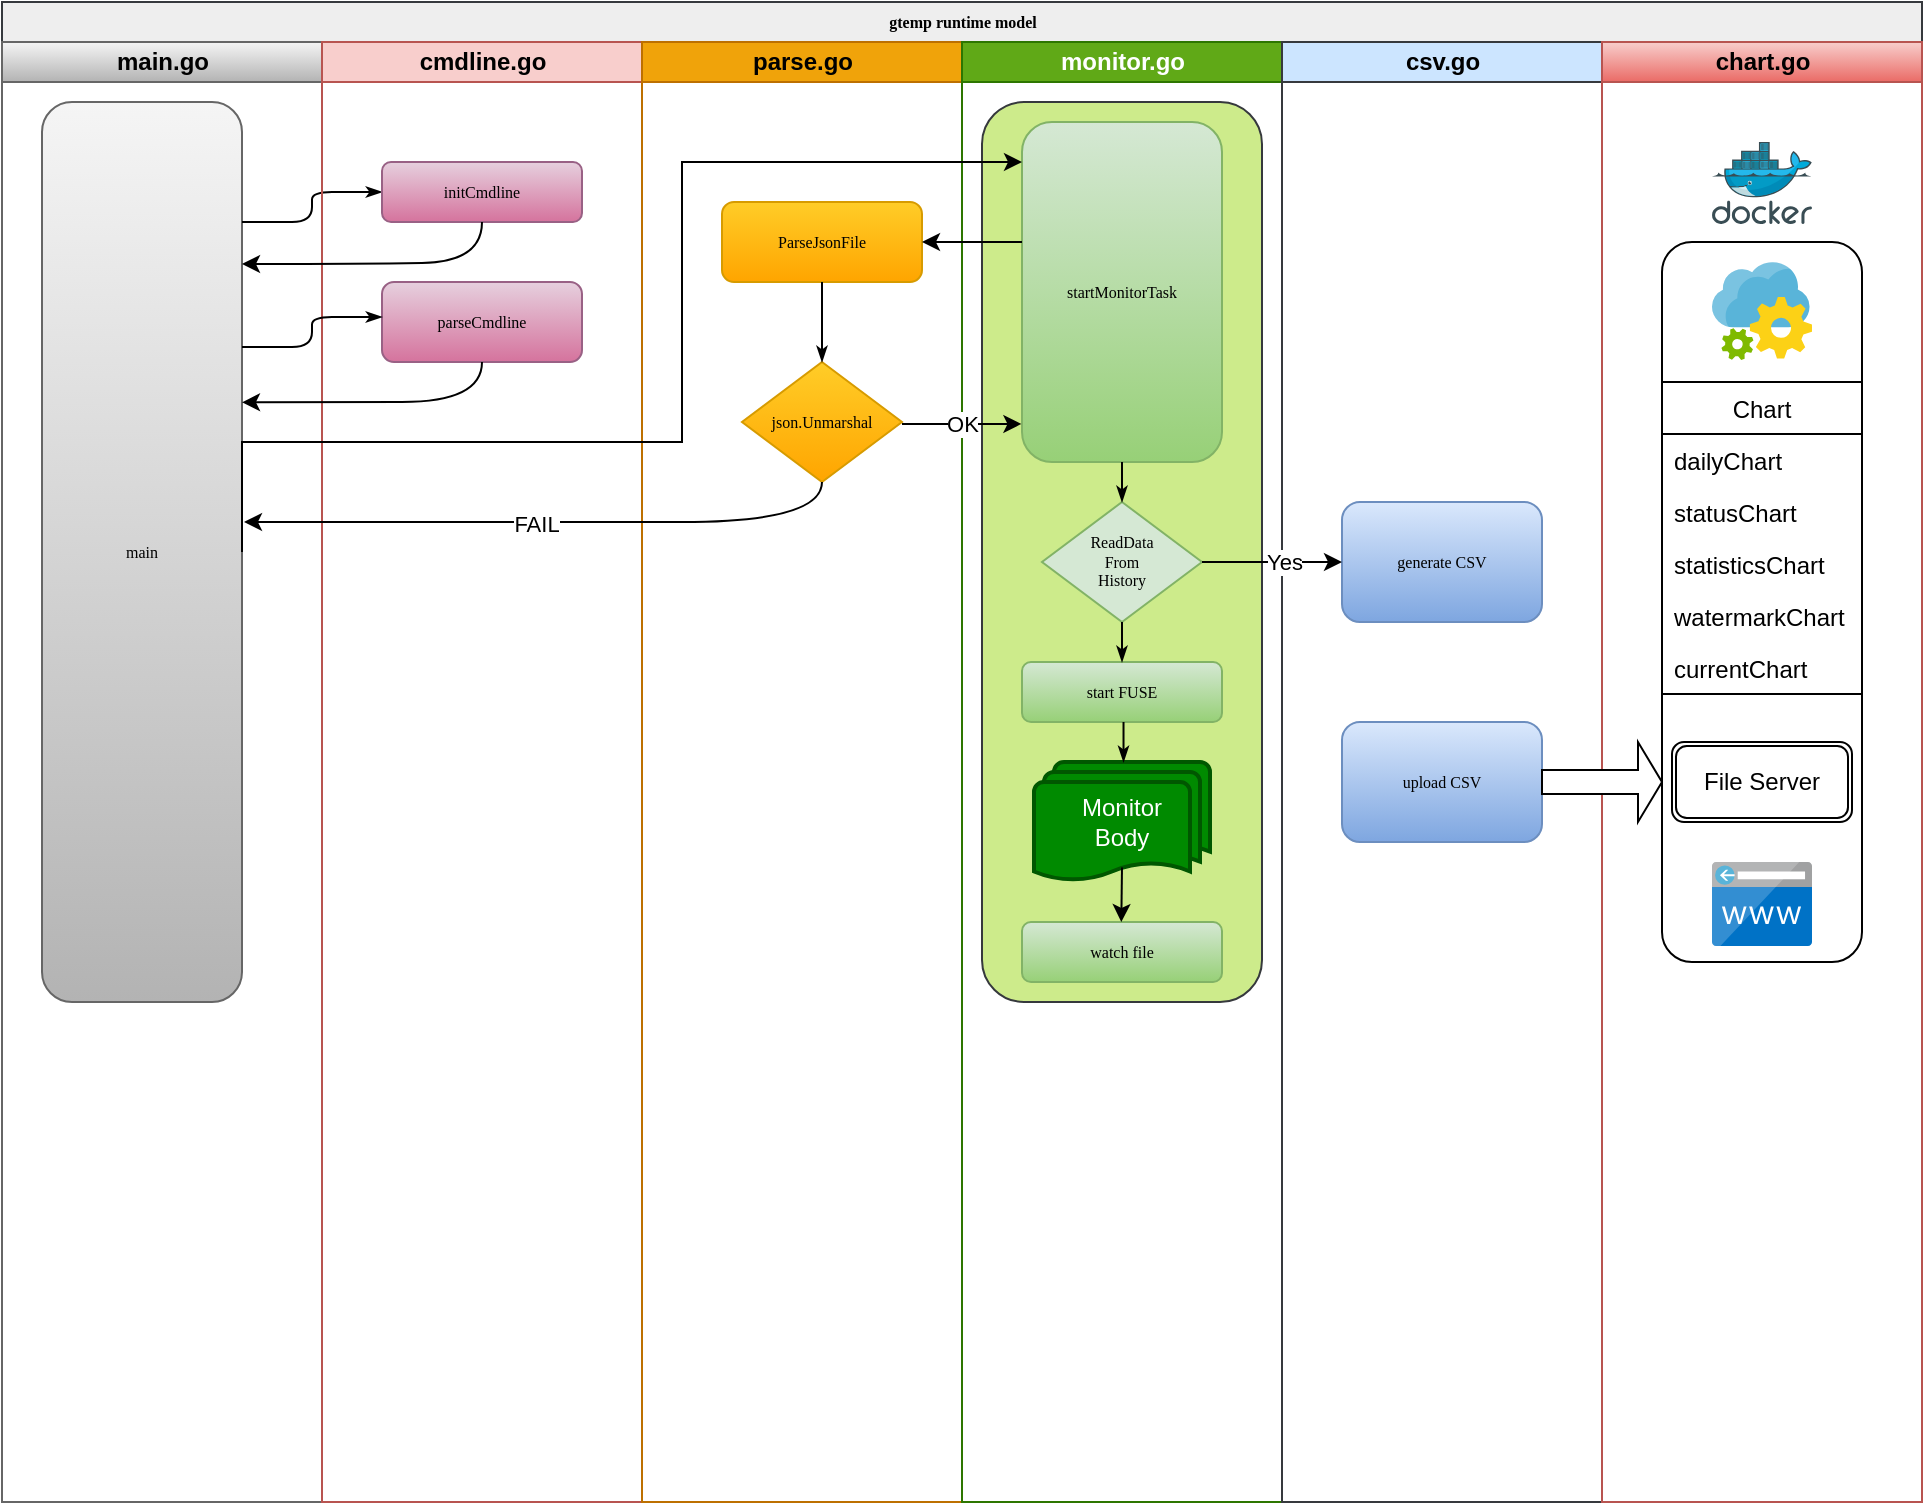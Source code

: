 <mxfile version="14.6.13" type="github">
  <diagram name="Page-1" id="74e2e168-ea6b-b213-b513-2b3c1d86103e">
    <mxGraphModel dx="1125" dy="737" grid="1" gridSize="10" guides="1" tooltips="1" connect="1" arrows="1" fold="1" page="1" pageScale="1" pageWidth="1100" pageHeight="850" background="#ffffff" math="0" shadow="0">
      <root>
        <mxCell id="0" />
        <mxCell id="1" parent="0" />
        <mxCell id="77e6c97f196da883-1" value="gtemp runtime model" style="swimlane;html=1;childLayout=stackLayout;startSize=20;rounded=0;shadow=0;labelBackgroundColor=none;strokeWidth=1;fontFamily=Verdana;fontSize=8;align=center;fillColor=#eeeeee;strokeColor=#36393d;" parent="1" vertex="1">
          <mxGeometry x="70" y="40" width="960" height="750" as="geometry" />
        </mxCell>
        <mxCell id="77e6c97f196da883-2" value="main.go" style="swimlane;html=1;startSize=20;fillColor=#f5f5f5;strokeColor=#666666;gradientColor=#b3b3b3;" parent="77e6c97f196da883-1" vertex="1">
          <mxGeometry y="20" width="160" height="730" as="geometry" />
        </mxCell>
        <mxCell id="77e6c97f196da883-8" value="main" style="rounded=1;whiteSpace=wrap;html=1;shadow=0;labelBackgroundColor=none;strokeWidth=1;fontFamily=Verdana;fontSize=8;align=center;gradientColor=#b3b3b3;fillColor=#f5f5f5;strokeColor=#666666;" parent="77e6c97f196da883-2" vertex="1">
          <mxGeometry x="20" y="30" width="100" height="450" as="geometry" />
        </mxCell>
        <mxCell id="77e6c97f196da883-26" style="edgeStyle=orthogonalEdgeStyle;rounded=1;html=1;labelBackgroundColor=none;startArrow=none;startFill=0;startSize=5;endArrow=classicThin;endFill=1;endSize=5;jettySize=auto;orthogonalLoop=1;strokeWidth=1;fontFamily=Verdana;fontSize=8" parent="77e6c97f196da883-1" source="77e6c97f196da883-8" target="77e6c97f196da883-11" edge="1">
          <mxGeometry relative="1" as="geometry">
            <Array as="points">
              <mxPoint x="155" y="110" />
              <mxPoint x="155" y="95" />
            </Array>
          </mxGeometry>
        </mxCell>
        <mxCell id="77e6c97f196da883-3" value="cmdline.go" style="swimlane;html=1;startSize=20;fillColor=#f8cecc;strokeColor=#b85450;" parent="77e6c97f196da883-1" vertex="1">
          <mxGeometry x="160" y="20" width="160" height="730" as="geometry" />
        </mxCell>
        <mxCell id="77e6c97f196da883-11" value="initCmdline" style="rounded=1;whiteSpace=wrap;html=1;shadow=0;labelBackgroundColor=none;strokeWidth=1;fontFamily=Verdana;fontSize=8;align=center;gradientColor=#d5739d;fillColor=#e6d0de;strokeColor=#996185;" parent="77e6c97f196da883-3" vertex="1">
          <mxGeometry x="30" y="60" width="100" height="30" as="geometry" />
        </mxCell>
        <mxCell id="77e6c97f196da883-9" value="parseCmdline" style="rounded=1;whiteSpace=wrap;html=1;shadow=0;labelBackgroundColor=none;strokeWidth=1;fontFamily=Verdana;fontSize=8;align=center;gradientColor=#d5739d;fillColor=#e6d0de;strokeColor=#996185;" parent="77e6c97f196da883-3" vertex="1">
          <mxGeometry x="30" y="120" width="100" height="40" as="geometry" />
        </mxCell>
        <mxCell id="kjgNTBvih_HCsuaC795Q-34" value="" style="curved=1;endArrow=classic;html=1;exitX=0.5;exitY=1;exitDx=0;exitDy=0;entryX=1;entryY=0.157;entryDx=0;entryDy=0;entryPerimeter=0;" edge="1" parent="77e6c97f196da883-3">
          <mxGeometry width="50" height="50" relative="1" as="geometry">
            <mxPoint x="80" y="160.0" as="sourcePoint" />
            <mxPoint x="-40" y="180.155" as="targetPoint" />
            <Array as="points">
              <mxPoint x="80" y="180" />
              <mxPoint y="180" />
            </Array>
          </mxGeometry>
        </mxCell>
        <mxCell id="77e6c97f196da883-4" value="parse.go" style="swimlane;html=1;startSize=20;fillColor=#f0a30a;strokeColor=#BD7000;fontColor=#000000;" parent="77e6c97f196da883-1" vertex="1">
          <mxGeometry x="320" y="20" width="160" height="730" as="geometry" />
        </mxCell>
        <mxCell id="77e6c97f196da883-12" value="ParseJsonFile" style="rounded=1;whiteSpace=wrap;html=1;shadow=0;labelBackgroundColor=none;strokeWidth=1;fontFamily=Verdana;fontSize=8;align=center;gradientColor=#ffa500;fillColor=#ffcd28;strokeColor=#d79b00;" parent="77e6c97f196da883-4" vertex="1">
          <mxGeometry x="40" y="80" width="100" height="40" as="geometry" />
        </mxCell>
        <mxCell id="77e6c97f196da883-13" value="json.Unmarshal" style="rhombus;whiteSpace=wrap;html=1;rounded=0;shadow=0;labelBackgroundColor=none;strokeWidth=1;fontFamily=Verdana;fontSize=8;align=center;gradientColor=#ffa500;fillColor=#ffcd28;strokeColor=#d79b00;" parent="77e6c97f196da883-4" vertex="1">
          <mxGeometry x="50" y="160" width="80" height="60" as="geometry" />
        </mxCell>
        <mxCell id="77e6c97f196da883-29" style="edgeStyle=orthogonalEdgeStyle;rounded=1;html=1;labelBackgroundColor=none;startArrow=none;startFill=0;startSize=5;endArrow=classicThin;endFill=1;endSize=5;jettySize=auto;orthogonalLoop=1;strokeWidth=1;fontFamily=Verdana;fontSize=8" parent="77e6c97f196da883-4" source="77e6c97f196da883-12" target="77e6c97f196da883-13" edge="1">
          <mxGeometry relative="1" as="geometry" />
        </mxCell>
        <mxCell id="77e6c97f196da883-5" value="monitor.go" style="swimlane;html=1;startSize=20;fillColor=#60a917;strokeColor=#2D7600;fontColor=#ffffff;" parent="77e6c97f196da883-1" vertex="1">
          <mxGeometry x="480" y="20" width="160" height="730" as="geometry" />
        </mxCell>
        <mxCell id="kjgNTBvih_HCsuaC795Q-56" value="" style="rounded=1;whiteSpace=wrap;html=1;fillColor=#cdeb8b;strokeColor=#36393d;" vertex="1" parent="77e6c97f196da883-5">
          <mxGeometry x="10" y="30" width="140" height="450" as="geometry" />
        </mxCell>
        <mxCell id="77e6c97f196da883-15" value="startMonitorTask" style="rounded=1;whiteSpace=wrap;html=1;shadow=0;labelBackgroundColor=none;strokeWidth=1;fontFamily=Verdana;fontSize=8;align=center;gradientColor=#97d077;fillColor=#d5e8d4;strokeColor=#82b366;" parent="77e6c97f196da883-5" vertex="1">
          <mxGeometry x="30" y="40" width="100" height="170" as="geometry" />
        </mxCell>
        <mxCell id="77e6c97f196da883-16" value="&lt;div&gt;ReadData&lt;/div&gt;&lt;div&gt;From&lt;/div&gt;&lt;div&gt;History&lt;/div&gt;" style="rhombus;whiteSpace=wrap;html=1;rounded=0;shadow=0;labelBackgroundColor=none;strokeWidth=1;fontFamily=Verdana;fontSize=8;align=center;fillColor=#d5e8d4;strokeColor=#82b366;" parent="77e6c97f196da883-5" vertex="1">
          <mxGeometry x="40" y="230" width="80" height="60" as="geometry" />
        </mxCell>
        <mxCell id="77e6c97f196da883-17" value="start FUSE" style="rounded=1;whiteSpace=wrap;html=1;shadow=0;labelBackgroundColor=none;strokeWidth=1;fontFamily=Verdana;fontSize=8;align=center;gradientColor=#97d077;fillColor=#d5e8d4;strokeColor=#82b366;" parent="77e6c97f196da883-5" vertex="1">
          <mxGeometry x="30" y="310" width="100" height="30" as="geometry" />
        </mxCell>
        <mxCell id="77e6c97f196da883-35" style="edgeStyle=orthogonalEdgeStyle;rounded=1;html=1;labelBackgroundColor=none;startArrow=none;startFill=0;startSize=5;endArrow=classicThin;endFill=1;endSize=5;jettySize=auto;orthogonalLoop=1;strokeWidth=1;fontFamily=Verdana;fontSize=8" parent="77e6c97f196da883-5" source="77e6c97f196da883-16" target="77e6c97f196da883-17" edge="1">
          <mxGeometry relative="1" as="geometry" />
        </mxCell>
        <mxCell id="kjgNTBvih_HCsuaC795Q-37" value="" style="endArrow=classic;html=1;" edge="1" parent="77e6c97f196da883-5">
          <mxGeometry width="50" height="50" relative="1" as="geometry">
            <mxPoint x="30" y="100" as="sourcePoint" />
            <mxPoint x="-20" y="100" as="targetPoint" />
          </mxGeometry>
        </mxCell>
        <mxCell id="kjgNTBvih_HCsuaC795Q-41" value="" style="endArrow=classic;html=1;entryX=-0.003;entryY=0.857;entryDx=0;entryDy=0;entryPerimeter=0;" edge="1" parent="77e6c97f196da883-5">
          <mxGeometry width="50" height="50" relative="1" as="geometry">
            <mxPoint x="-30" y="191" as="sourcePoint" />
            <mxPoint x="29.7" y="190.975" as="targetPoint" />
          </mxGeometry>
        </mxCell>
        <mxCell id="kjgNTBvih_HCsuaC795Q-43" value="OK" style="edgeLabel;html=1;align=center;verticalAlign=middle;resizable=0;points=[];" vertex="1" connectable="0" parent="kjgNTBvih_HCsuaC795Q-41">
          <mxGeometry x="0.453" y="1" relative="1" as="geometry">
            <mxPoint x="-14" y="1" as="offset" />
          </mxGeometry>
        </mxCell>
        <mxCell id="kjgNTBvih_HCsuaC795Q-58" value="&lt;div&gt;Monitor&lt;/div&gt;&lt;div&gt;Body&lt;/div&gt;" style="strokeWidth=2;html=1;shape=mxgraph.flowchart.multi-document;whiteSpace=wrap;fillColor=#008a00;strokeColor=#005700;fontColor=#ffffff;" vertex="1" parent="77e6c97f196da883-5">
          <mxGeometry x="36" y="360" width="88" height="60" as="geometry" />
        </mxCell>
        <mxCell id="kjgNTBvih_HCsuaC795Q-59" value="watch file" style="rounded=1;whiteSpace=wrap;html=1;shadow=0;labelBackgroundColor=none;strokeWidth=1;fontFamily=Verdana;fontSize=8;align=center;gradientColor=#97d077;fillColor=#d5e8d4;strokeColor=#82b366;" vertex="1" parent="77e6c97f196da883-5">
          <mxGeometry x="30" y="440" width="100" height="30" as="geometry" />
        </mxCell>
        <mxCell id="kjgNTBvih_HCsuaC795Q-62" style="edgeStyle=orthogonalEdgeStyle;rounded=1;html=1;labelBackgroundColor=none;startArrow=none;startFill=0;startSize=5;endArrow=classicThin;endFill=1;endSize=5;jettySize=auto;orthogonalLoop=1;strokeWidth=1;fontFamily=Verdana;fontSize=8" edge="1" parent="77e6c97f196da883-5">
          <mxGeometry relative="1" as="geometry">
            <mxPoint x="80.76" y="340" as="sourcePoint" />
            <mxPoint x="80.76" y="360" as="targetPoint" />
          </mxGeometry>
        </mxCell>
        <mxCell id="kjgNTBvih_HCsuaC795Q-64" value="" style="endArrow=classic;html=1;exitX=0.5;exitY=0.88;exitDx=0;exitDy=0;exitPerimeter=0;" edge="1" parent="77e6c97f196da883-5" source="kjgNTBvih_HCsuaC795Q-58">
          <mxGeometry width="50" height="50" relative="1" as="geometry">
            <mxPoint x="80" y="420" as="sourcePoint" />
            <mxPoint x="79.66" y="440" as="targetPoint" />
          </mxGeometry>
        </mxCell>
        <mxCell id="77e6c97f196da883-7" value="csv.go" style="swimlane;html=1;startSize=20;fillColor=#cce5ff;strokeColor=#36393d;" parent="77e6c97f196da883-1" vertex="1">
          <mxGeometry x="640" y="20" width="160" height="730" as="geometry">
            <mxRectangle x="800" y="20" width="30" height="730" as="alternateBounds" />
          </mxGeometry>
        </mxCell>
        <mxCell id="kjgNTBvih_HCsuaC795Q-50" value="generate CSV" style="rounded=1;whiteSpace=wrap;html=1;shadow=0;labelBackgroundColor=none;strokeWidth=1;fontFamily=Verdana;fontSize=8;align=center;gradientColor=#7ea6e0;fillColor=#dae8fc;strokeColor=#6c8ebf;" vertex="1" parent="77e6c97f196da883-7">
          <mxGeometry x="30" y="230" width="100" height="60" as="geometry" />
        </mxCell>
        <mxCell id="kjgNTBvih_HCsuaC795Q-54" value="upload CSV" style="rounded=1;whiteSpace=wrap;html=1;shadow=0;labelBackgroundColor=none;strokeWidth=1;fontFamily=Verdana;fontSize=8;align=center;gradientColor=#7ea6e0;fillColor=#dae8fc;strokeColor=#6c8ebf;" vertex="1" parent="77e6c97f196da883-7">
          <mxGeometry x="30" y="340" width="100" height="60" as="geometry" />
        </mxCell>
        <mxCell id="kjgNTBvih_HCsuaC795Q-15" value="" style="curved=1;endArrow=classic;html=1;exitX=0.5;exitY=1;exitDx=0;exitDy=0;" edge="1" parent="77e6c97f196da883-1" source="77e6c97f196da883-11">
          <mxGeometry width="50" height="50" relative="1" as="geometry">
            <mxPoint x="240" y="130" as="sourcePoint" />
            <mxPoint x="120" y="131" as="targetPoint" />
            <Array as="points">
              <mxPoint x="240" y="130" />
              <mxPoint x="180" y="131" />
            </Array>
          </mxGeometry>
        </mxCell>
        <mxCell id="kjgNTBvih_HCsuaC795Q-21" style="edgeStyle=orthogonalEdgeStyle;rounded=0;orthogonalLoop=1;jettySize=auto;html=1;exitX=1;exitY=0.5;exitDx=0;exitDy=0;" edge="1" parent="77e6c97f196da883-1" source="77e6c97f196da883-8" target="77e6c97f196da883-15">
          <mxGeometry relative="1" as="geometry">
            <Array as="points">
              <mxPoint x="120" y="220" />
              <mxPoint x="340" y="220" />
              <mxPoint x="340" y="80" />
            </Array>
          </mxGeometry>
        </mxCell>
        <mxCell id="kjgNTBvih_HCsuaC795Q-29" value="" style="curved=1;endArrow=classic;html=1;exitX=0.5;exitY=1;exitDx=0;exitDy=0;" edge="1" parent="77e6c97f196da883-1" source="77e6c97f196da883-13">
          <mxGeometry width="50" height="50" relative="1" as="geometry">
            <mxPoint x="450" y="430" as="sourcePoint" />
            <mxPoint x="121" y="260" as="targetPoint" />
            <Array as="points">
              <mxPoint x="410" y="260" />
              <mxPoint x="270" y="260" />
            </Array>
          </mxGeometry>
        </mxCell>
        <mxCell id="kjgNTBvih_HCsuaC795Q-33" value="FAIL" style="edgeLabel;html=1;align=center;verticalAlign=middle;resizable=0;points=[];" vertex="1" connectable="0" parent="kjgNTBvih_HCsuaC795Q-29">
          <mxGeometry x="0.058" y="1" relative="1" as="geometry">
            <mxPoint as="offset" />
          </mxGeometry>
        </mxCell>
        <mxCell id="kjgNTBvih_HCsuaC795Q-48" value="" style="endArrow=classic;html=1;exitX=1;exitY=0.5;exitDx=0;exitDy=0;entryX=0;entryY=0.5;entryDx=0;entryDy=0;" edge="1" parent="77e6c97f196da883-1" source="77e6c97f196da883-16" target="kjgNTBvih_HCsuaC795Q-50">
          <mxGeometry width="50" height="50" relative="1" as="geometry">
            <mxPoint x="610" y="299.58" as="sourcePoint" />
            <mxPoint x="690" y="299.58" as="targetPoint" />
          </mxGeometry>
        </mxCell>
        <mxCell id="kjgNTBvih_HCsuaC795Q-49" value="&lt;div&gt;Yes&lt;/div&gt;" style="edgeLabel;html=1;align=center;verticalAlign=middle;resizable=0;points=[];" vertex="1" connectable="0" parent="kjgNTBvih_HCsuaC795Q-48">
          <mxGeometry x="-0.354" y="-3" relative="1" as="geometry">
            <mxPoint x="18" y="-3" as="offset" />
          </mxGeometry>
        </mxCell>
        <mxCell id="kjgNTBvih_HCsuaC795Q-1" value="chart.go" style="swimlane;html=1;startSize=20;gradientColor=#ea6b66;fillColor=#f8cecc;strokeColor=#b85450;" vertex="1" parent="77e6c97f196da883-1">
          <mxGeometry x="800" y="20" width="160" height="730" as="geometry">
            <mxRectangle x="800" y="20" width="30" height="730" as="alternateBounds" />
          </mxGeometry>
        </mxCell>
        <mxCell id="kjgNTBvih_HCsuaC795Q-2" value="" style="rounded=1;whiteSpace=wrap;html=1;shadow=0;labelBackgroundColor=none;strokeWidth=1;fontFamily=Verdana;fontSize=8;align=center;" vertex="1" parent="kjgNTBvih_HCsuaC795Q-1">
          <mxGeometry x="30" y="100" width="100" height="360" as="geometry" />
        </mxCell>
        <mxCell id="kjgNTBvih_HCsuaC795Q-69" value="" style="shape=singleArrow;whiteSpace=wrap;html=1;" vertex="1" parent="kjgNTBvih_HCsuaC795Q-1">
          <mxGeometry x="-30" y="350" width="60" height="40" as="geometry" />
        </mxCell>
        <mxCell id="kjgNTBvih_HCsuaC795Q-72" value="Chart" style="swimlane;fontStyle=0;childLayout=stackLayout;horizontal=1;startSize=26;horizontalStack=0;resizeParent=1;resizeParentMax=0;resizeLast=0;collapsible=1;marginBottom=0;" vertex="1" parent="kjgNTBvih_HCsuaC795Q-1">
          <mxGeometry x="30" y="170" width="100" height="156" as="geometry" />
        </mxCell>
        <mxCell id="kjgNTBvih_HCsuaC795Q-73" value="dailyChart" style="text;strokeColor=none;fillColor=none;align=left;verticalAlign=top;spacingLeft=4;spacingRight=4;overflow=hidden;rotatable=0;points=[[0,0.5],[1,0.5]];portConstraint=eastwest;" vertex="1" parent="kjgNTBvih_HCsuaC795Q-72">
          <mxGeometry y="26" width="100" height="26" as="geometry" />
        </mxCell>
        <mxCell id="kjgNTBvih_HCsuaC795Q-74" value="statusChart" style="text;strokeColor=none;fillColor=none;align=left;verticalAlign=top;spacingLeft=4;spacingRight=4;overflow=hidden;rotatable=0;points=[[0,0.5],[1,0.5]];portConstraint=eastwest;" vertex="1" parent="kjgNTBvih_HCsuaC795Q-72">
          <mxGeometry y="52" width="100" height="26" as="geometry" />
        </mxCell>
        <mxCell id="kjgNTBvih_HCsuaC795Q-75" value="statisticsChart" style="text;strokeColor=none;fillColor=none;align=left;verticalAlign=top;spacingLeft=4;spacingRight=4;overflow=hidden;rotatable=0;points=[[0,0.5],[1,0.5]];portConstraint=eastwest;" vertex="1" parent="kjgNTBvih_HCsuaC795Q-72">
          <mxGeometry y="78" width="100" height="26" as="geometry" />
        </mxCell>
        <mxCell id="kjgNTBvih_HCsuaC795Q-91" value="watermarkChart" style="text;strokeColor=none;fillColor=none;align=left;verticalAlign=top;spacingLeft=4;spacingRight=4;overflow=hidden;rotatable=0;points=[[0,0.5],[1,0.5]];portConstraint=eastwest;" vertex="1" parent="kjgNTBvih_HCsuaC795Q-72">
          <mxGeometry y="104" width="100" height="26" as="geometry" />
        </mxCell>
        <mxCell id="kjgNTBvih_HCsuaC795Q-92" value="currentChart" style="text;strokeColor=none;fillColor=none;align=left;verticalAlign=top;spacingLeft=4;spacingRight=4;overflow=hidden;rotatable=0;points=[[0,0.5],[1,0.5]];portConstraint=eastwest;" vertex="1" parent="kjgNTBvih_HCsuaC795Q-72">
          <mxGeometry y="130" width="100" height="26" as="geometry" />
        </mxCell>
        <mxCell id="kjgNTBvih_HCsuaC795Q-93" value="" style="aspect=fixed;html=1;points=[];align=center;image;fontSize=12;image=img/lib/mscae/Docker.svg;" vertex="1" parent="kjgNTBvih_HCsuaC795Q-1">
          <mxGeometry x="55" y="50" width="50" height="41" as="geometry" />
        </mxCell>
        <mxCell id="kjgNTBvih_HCsuaC795Q-95" value="" style="aspect=fixed;html=1;points=[];align=center;image;fontSize=12;image=img/lib/mscae/App_Configuration.svg;" vertex="1" parent="kjgNTBvih_HCsuaC795Q-1">
          <mxGeometry x="55" y="110" width="50" height="49" as="geometry" />
        </mxCell>
        <mxCell id="kjgNTBvih_HCsuaC795Q-96" value="" style="aspect=fixed;html=1;points=[];align=center;image;fontSize=12;image=img/lib/mscae/CustomDomain.svg;" vertex="1" parent="kjgNTBvih_HCsuaC795Q-1">
          <mxGeometry x="55" y="410" width="50" height="42" as="geometry" />
        </mxCell>
        <mxCell id="kjgNTBvih_HCsuaC795Q-98" value="File Server" style="shape=ext;double=1;rounded=1;whiteSpace=wrap;html=1;" vertex="1" parent="kjgNTBvih_HCsuaC795Q-1">
          <mxGeometry x="35" y="350" width="90" height="40" as="geometry" />
        </mxCell>
        <mxCell id="kjgNTBvih_HCsuaC795Q-19" style="edgeStyle=orthogonalEdgeStyle;rounded=0;orthogonalLoop=1;jettySize=auto;html=1;exitX=0.75;exitY=0;exitDx=0;exitDy=0;" edge="1" parent="1" source="77e6c97f196da883-9">
          <mxGeometry relative="1" as="geometry">
            <mxPoint x="335" y="180" as="targetPoint" />
          </mxGeometry>
        </mxCell>
        <mxCell id="kjgNTBvih_HCsuaC795Q-18" style="edgeStyle=orthogonalEdgeStyle;rounded=1;html=1;labelBackgroundColor=none;startArrow=none;startFill=0;startSize=5;endArrow=classicThin;endFill=1;endSize=5;jettySize=auto;orthogonalLoop=1;strokeWidth=1;fontFamily=Verdana;fontSize=8" edge="1" parent="1">
          <mxGeometry relative="1" as="geometry">
            <mxPoint x="190" y="212.5" as="sourcePoint" />
            <mxPoint x="260" y="197.5" as="targetPoint" />
            <Array as="points">
              <mxPoint x="225" y="212.5" />
              <mxPoint x="225" y="197.5" />
            </Array>
          </mxGeometry>
        </mxCell>
        <mxCell id="kjgNTBvih_HCsuaC795Q-60" style="edgeStyle=orthogonalEdgeStyle;rounded=1;html=1;labelBackgroundColor=none;startArrow=none;startFill=0;startSize=5;endArrow=classicThin;endFill=1;endSize=5;jettySize=auto;orthogonalLoop=1;strokeWidth=1;fontFamily=Verdana;fontSize=8" edge="1" parent="1">
          <mxGeometry relative="1" as="geometry">
            <mxPoint x="630" y="270" as="sourcePoint" />
            <mxPoint x="630" y="290" as="targetPoint" />
          </mxGeometry>
        </mxCell>
      </root>
    </mxGraphModel>
  </diagram>
</mxfile>
